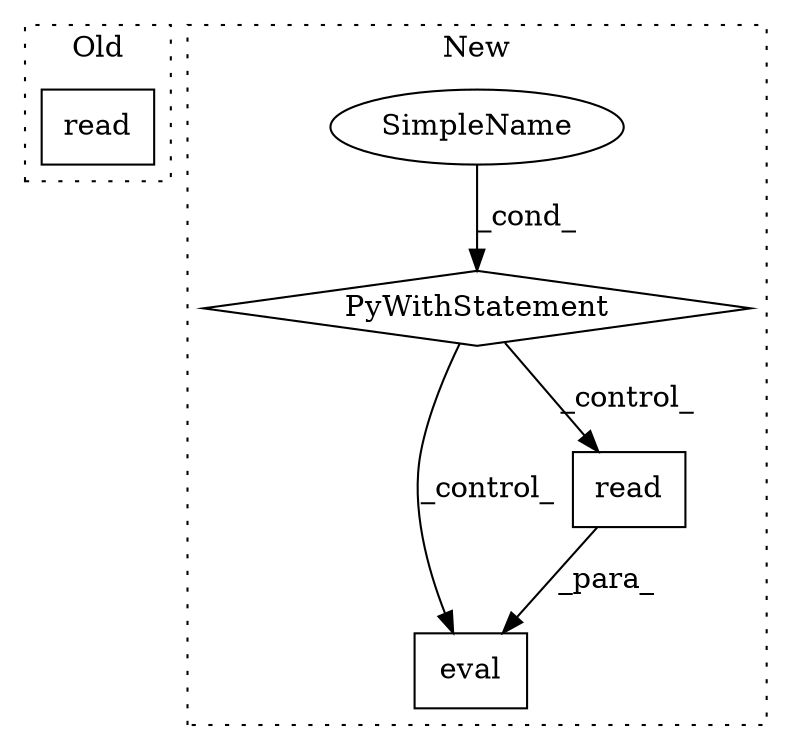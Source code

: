 digraph G {
subgraph cluster0 {
1 [label="read" a="32" s="6645" l="6" shape="box"];
label = "Old";
style="dotted";
}
subgraph cluster1 {
2 [label="eval" a="32" s="7007,7020" l="5,1" shape="box"];
3 [label="SimpleName" a="42" s="6989" l="1" shape="ellipse"];
4 [label="read" a="32" s="7014" l="6" shape="box"];
5 [label="PyWithStatement" a="104" s="6979,6990" l="10,2" shape="diamond"];
label = "New";
style="dotted";
}
3 -> 5 [label="_cond_"];
4 -> 2 [label="_para_"];
5 -> 4 [label="_control_"];
5 -> 2 [label="_control_"];
}